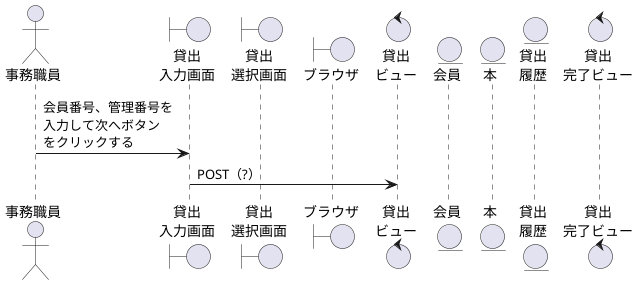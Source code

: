 @startuml KD

actor "事務職員" as staff
boundary "貸出\n入力画面" as KDIns
boundary "貸出\n選択画面" as KDSelects
boundary "ブラウザ" as brz
control "貸出\nビュー" as KDv
entity "会員" as member
entity "本" as book
entity "貸出\n履歴" as KDR
control "貸出\n完了ビュー" as KDOKv


staff -> KDIns: 会員番号、管理番号を\n入力して次へボタン\nをクリックする
KDIns -> KDv: POST（?）


@enduml